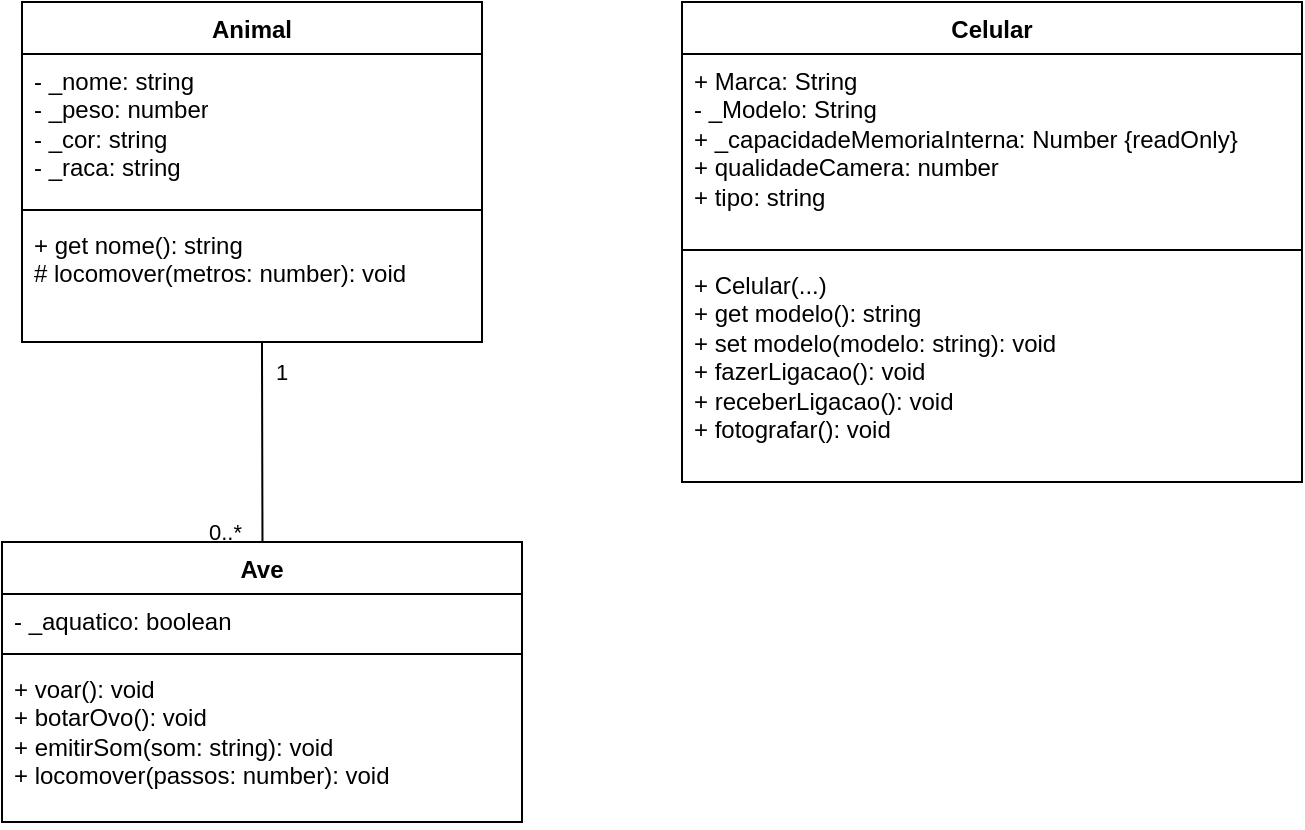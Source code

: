 <mxfile version="28.2.5">
  <diagram name="Página-1" id="kJQkYTBL6yyXH_fHfAsB">
    <mxGraphModel dx="1028" dy="595" grid="1" gridSize="10" guides="1" tooltips="1" connect="1" arrows="1" fold="1" page="1" pageScale="1" pageWidth="827" pageHeight="1169" math="0" shadow="0">
      <root>
        <mxCell id="0" />
        <mxCell id="1" parent="0" />
        <mxCell id="2o0gJqs7ARTN1i_Wz_S2-6" value="" style="endArrow=none;html=1;edgeStyle=orthogonalEdgeStyle;rounded=0;exitX=0.517;exitY=0.858;exitDx=0;exitDy=0;exitPerimeter=0;" edge="1" parent="1">
          <mxGeometry relative="1" as="geometry">
            <mxPoint x="222.55" y="190.002" as="sourcePoint" />
            <mxPoint x="220.25" y="293.41" as="targetPoint" />
            <Array as="points">
              <mxPoint x="220" y="190.41" />
              <mxPoint x="220" y="196.41" />
            </Array>
          </mxGeometry>
        </mxCell>
        <mxCell id="2o0gJqs7ARTN1i_Wz_S2-7" value="1" style="edgeLabel;resizable=0;html=1;align=left;verticalAlign=bottom;" connectable="0" vertex="1" parent="2o0gJqs7ARTN1i_Wz_S2-6">
          <mxGeometry x="-1" relative="1" as="geometry">
            <mxPoint x="2" y="23" as="offset" />
          </mxGeometry>
        </mxCell>
        <mxCell id="2o0gJqs7ARTN1i_Wz_S2-8" value="0..*" style="edgeLabel;resizable=0;html=1;align=right;verticalAlign=bottom;" connectable="0" vertex="1" parent="2o0gJqs7ARTN1i_Wz_S2-6">
          <mxGeometry x="1" relative="1" as="geometry">
            <mxPoint x="-10" as="offset" />
          </mxGeometry>
        </mxCell>
        <mxCell id="2o0gJqs7ARTN1i_Wz_S2-19" value="Celular" style="swimlane;fontStyle=1;align=center;verticalAlign=top;childLayout=stackLayout;horizontal=1;startSize=26;horizontalStack=0;resizeParent=1;resizeParentMax=0;resizeLast=0;collapsible=1;marginBottom=0;whiteSpace=wrap;html=1;" vertex="1" parent="1">
          <mxGeometry x="430" y="20" width="310" height="240" as="geometry" />
        </mxCell>
        <mxCell id="2o0gJqs7ARTN1i_Wz_S2-20" value="+ Marca: String&lt;div&gt;- _Modelo: String&lt;/div&gt;&lt;div&gt;+ _capacidadeMemoriaInterna: Number {readOnly}&lt;/div&gt;&lt;div&gt;&lt;div&gt;+ qualidadeCamera: number&amp;nbsp;&amp;nbsp;&lt;/div&gt;&lt;div&gt;+ tipo: string&amp;nbsp; &amp;nbsp;&amp;nbsp;&lt;/div&gt;&lt;/div&gt;" style="text;strokeColor=none;fillColor=none;align=left;verticalAlign=top;spacingLeft=4;spacingRight=4;overflow=hidden;rotatable=0;points=[[0,0.5],[1,0.5]];portConstraint=eastwest;whiteSpace=wrap;html=1;" vertex="1" parent="2o0gJqs7ARTN1i_Wz_S2-19">
          <mxGeometry y="26" width="310" height="94" as="geometry" />
        </mxCell>
        <mxCell id="2o0gJqs7ARTN1i_Wz_S2-21" value="" style="line;strokeWidth=1;fillColor=none;align=left;verticalAlign=middle;spacingTop=-1;spacingLeft=3;spacingRight=3;rotatable=0;labelPosition=right;points=[];portConstraint=eastwest;strokeColor=inherit;" vertex="1" parent="2o0gJqs7ARTN1i_Wz_S2-19">
          <mxGeometry y="120" width="310" height="8" as="geometry" />
        </mxCell>
        <mxCell id="2o0gJqs7ARTN1i_Wz_S2-22" value="&lt;div&gt;+ Celular(...)&amp;nbsp; &amp;nbsp; &amp;nbsp; &amp;nbsp; &amp;nbsp; &amp;nbsp; &amp;nbsp;&lt;/div&gt;&lt;div&gt;+ get modelo(): string&amp;nbsp; &amp;nbsp; &amp;nbsp;&lt;/div&gt;&lt;div&gt;+ set modelo(modelo: string): void&amp;nbsp;&lt;/div&gt;&lt;div&gt;+ fazerLigacao(): void&amp;nbsp; &amp;nbsp; &amp;nbsp;&lt;/div&gt;&lt;div&gt;+ receberLigacao(): void&amp;nbsp;&amp;nbsp;&lt;/div&gt;&lt;div&gt;+ fotografar(): void&amp;nbsp;&lt;/div&gt;" style="text;strokeColor=none;fillColor=none;align=left;verticalAlign=top;spacingLeft=4;spacingRight=4;overflow=hidden;rotatable=0;points=[[0,0.5],[1,0.5]];portConstraint=eastwest;whiteSpace=wrap;html=1;" vertex="1" parent="2o0gJqs7ARTN1i_Wz_S2-19">
          <mxGeometry y="128" width="310" height="112" as="geometry" />
        </mxCell>
        <mxCell id="2o0gJqs7ARTN1i_Wz_S2-24" value="Animal" style="swimlane;fontStyle=1;align=center;verticalAlign=top;childLayout=stackLayout;horizontal=1;startSize=26;horizontalStack=0;resizeParent=1;resizeParentMax=0;resizeLast=0;collapsible=1;marginBottom=0;whiteSpace=wrap;html=1;" vertex="1" parent="1">
          <mxGeometry x="100" y="20" width="230" height="170" as="geometry" />
        </mxCell>
        <mxCell id="2o0gJqs7ARTN1i_Wz_S2-25" value="&lt;div&gt;- _nome: string&lt;/div&gt;&lt;div&gt;- _peso: number&lt;/div&gt;&lt;div&gt;- _cor: string&lt;/div&gt;&lt;div&gt;- _raca: string&lt;/div&gt;&lt;div&gt;&lt;br&gt;&lt;/div&gt;" style="text;strokeColor=none;fillColor=none;align=left;verticalAlign=top;spacingLeft=4;spacingRight=4;overflow=hidden;rotatable=0;points=[[0,0.5],[1,0.5]];portConstraint=eastwest;whiteSpace=wrap;html=1;" vertex="1" parent="2o0gJqs7ARTN1i_Wz_S2-24">
          <mxGeometry y="26" width="230" height="74" as="geometry" />
        </mxCell>
        <mxCell id="2o0gJqs7ARTN1i_Wz_S2-26" value="" style="line;strokeWidth=1;fillColor=none;align=left;verticalAlign=middle;spacingTop=-1;spacingLeft=3;spacingRight=3;rotatable=0;labelPosition=right;points=[];portConstraint=eastwest;strokeColor=inherit;" vertex="1" parent="2o0gJqs7ARTN1i_Wz_S2-24">
          <mxGeometry y="100" width="230" height="8" as="geometry" />
        </mxCell>
        <mxCell id="2o0gJqs7ARTN1i_Wz_S2-27" value="&lt;div&gt;+ get nome(): string&lt;/div&gt;&lt;div&gt;# locomover(metros: number): void&lt;/div&gt;" style="text;strokeColor=none;fillColor=none;align=left;verticalAlign=top;spacingLeft=4;spacingRight=4;overflow=hidden;rotatable=0;points=[[0,0.5],[1,0.5]];portConstraint=eastwest;whiteSpace=wrap;html=1;" vertex="1" parent="2o0gJqs7ARTN1i_Wz_S2-24">
          <mxGeometry y="108" width="230" height="62" as="geometry" />
        </mxCell>
        <mxCell id="2o0gJqs7ARTN1i_Wz_S2-28" value="Ave" style="swimlane;fontStyle=1;align=center;verticalAlign=top;childLayout=stackLayout;horizontal=1;startSize=26;horizontalStack=0;resizeParent=1;resizeParentMax=0;resizeLast=0;collapsible=1;marginBottom=0;whiteSpace=wrap;html=1;" vertex="1" parent="1">
          <mxGeometry x="90" y="290" width="260" height="140" as="geometry" />
        </mxCell>
        <mxCell id="2o0gJqs7ARTN1i_Wz_S2-29" value="&lt;div&gt;- _aquatico: boolean&lt;/div&gt;&lt;div&gt;&lt;br&gt;&lt;/div&gt;" style="text;strokeColor=none;fillColor=none;align=left;verticalAlign=top;spacingLeft=4;spacingRight=4;overflow=hidden;rotatable=0;points=[[0,0.5],[1,0.5]];portConstraint=eastwest;whiteSpace=wrap;html=1;" vertex="1" parent="2o0gJqs7ARTN1i_Wz_S2-28">
          <mxGeometry y="26" width="260" height="26" as="geometry" />
        </mxCell>
        <mxCell id="2o0gJqs7ARTN1i_Wz_S2-30" value="" style="line;strokeWidth=1;fillColor=none;align=left;verticalAlign=middle;spacingTop=-1;spacingLeft=3;spacingRight=3;rotatable=0;labelPosition=right;points=[];portConstraint=eastwest;strokeColor=inherit;" vertex="1" parent="2o0gJqs7ARTN1i_Wz_S2-28">
          <mxGeometry y="52" width="260" height="8" as="geometry" />
        </mxCell>
        <mxCell id="2o0gJqs7ARTN1i_Wz_S2-31" value="&lt;div&gt;&lt;span style=&quot;background-color: transparent; color: light-dark(rgb(0, 0, 0), rgb(255, 255, 255));&quot;&gt;+ voar(): void&lt;/span&gt;&lt;/div&gt;&lt;div&gt;+ botarOvo(): void&lt;/div&gt;&lt;div&gt;+ emitirSom(som: string): void&lt;/div&gt;&lt;div&gt;+ locomover(passos: number): void&lt;/div&gt;&lt;div&gt;&lt;br&gt;&lt;/div&gt;" style="text;strokeColor=none;fillColor=none;align=left;verticalAlign=top;spacingLeft=4;spacingRight=4;overflow=hidden;rotatable=0;points=[[0,0.5],[1,0.5]];portConstraint=eastwest;whiteSpace=wrap;html=1;" vertex="1" parent="2o0gJqs7ARTN1i_Wz_S2-28">
          <mxGeometry y="60" width="260" height="80" as="geometry" />
        </mxCell>
      </root>
    </mxGraphModel>
  </diagram>
</mxfile>

